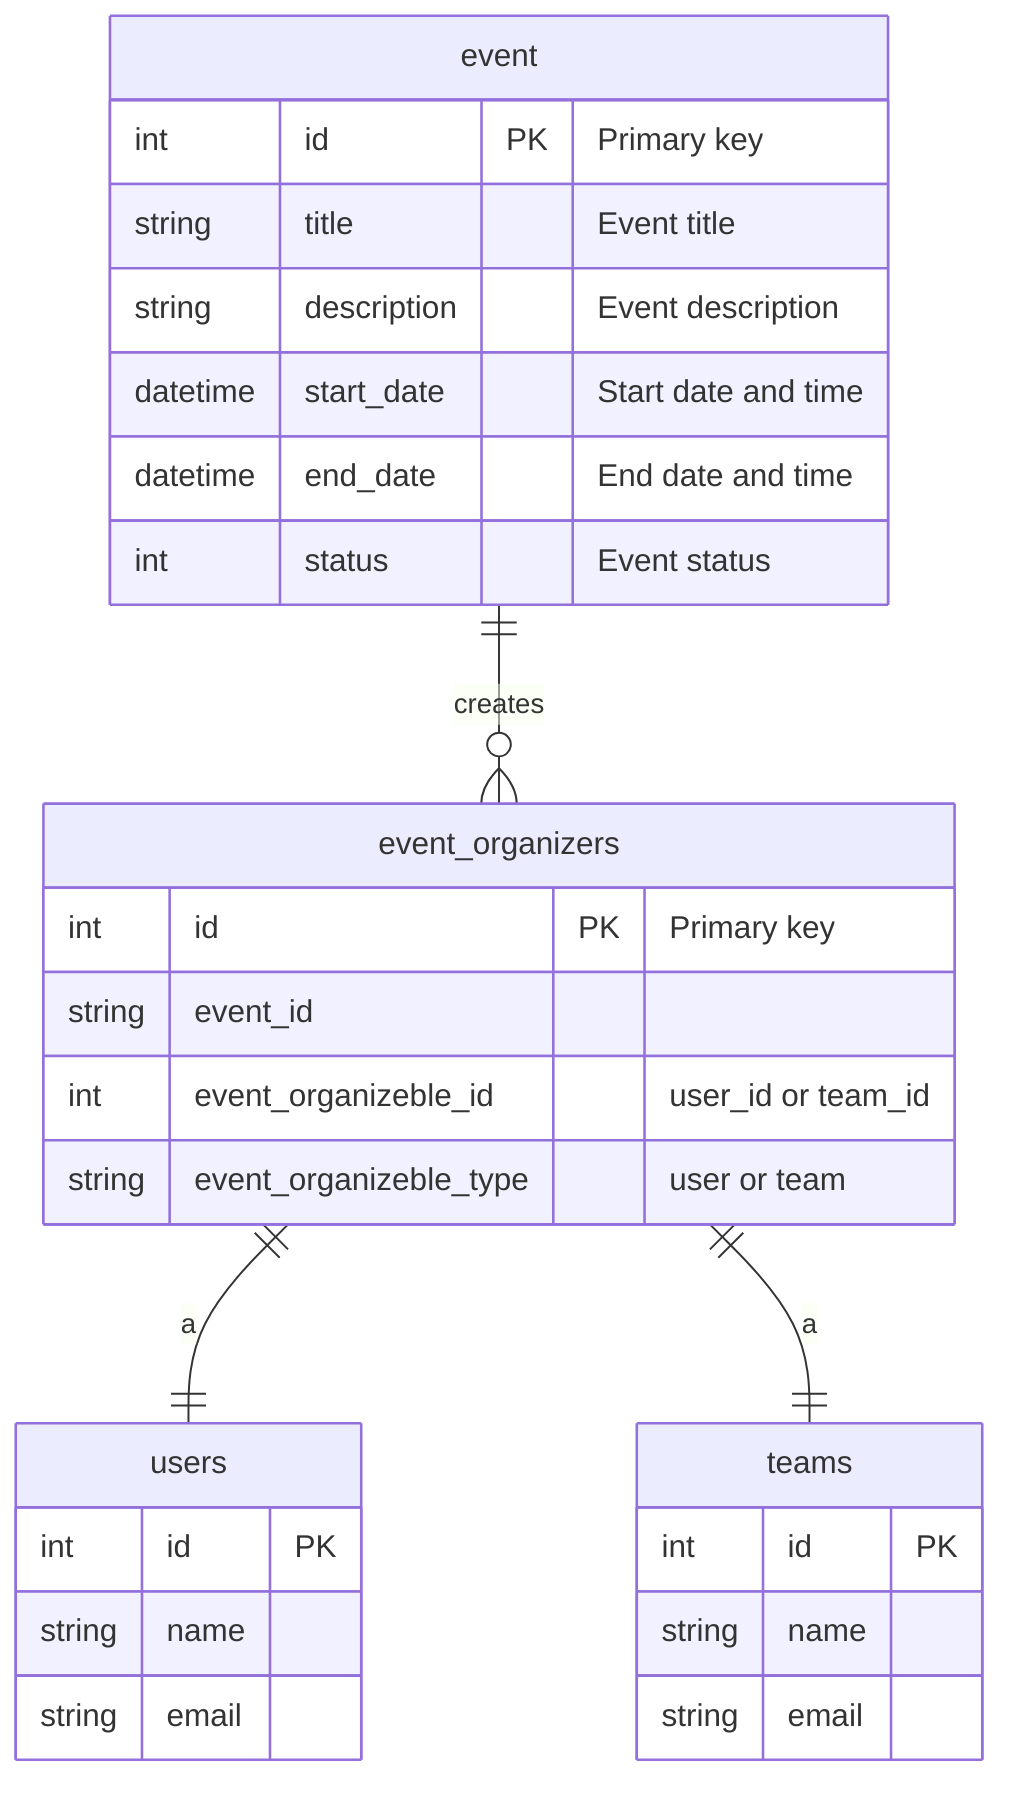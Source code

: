 erDiagram
    event ||--o{ event_organizers : creates
    event_organizers ||--|| users : a
    event_organizers ||--|| teams : a

    event {
        int id PK "Primary key"
        string title "Event title"
        string description "Event description"
        datetime start_date "Start date and time"
        datetime end_date "End date and time"
        int status "Event status"
    }

    event_organizers {
        int id PK "Primary key"
        string event_id
        int event_organizeble_id "user_id or team_id"
        string event_organizeble_type " user or team"
    }

    users {
        int id PK
        string name
        string email
    }

    teams {
        int id PK
        string name
        string email
    }